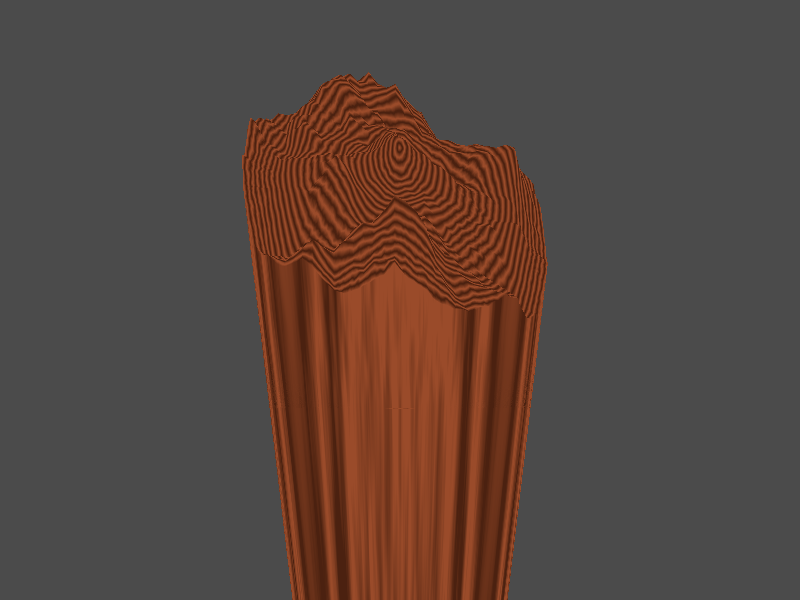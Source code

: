 // Persistence Of Vision raytracer version 3.5 sample file.
// File by Dan Farmer
// Broken dowel, uses clipped heightfields and heightfield as a clipping
// object to create the fractured end of the dowel.  Uses a Fractint
// "plasma cloud" image for the heightfield.  (just about any size will do).
//
// -w320 -h240
// -w800 -h600 +a0.3

global_settings { assumed_gamma 2.2 }

#include "colors.inc"
#include "textures.inc"
#include "shapes.inc"
#include "stones.inc"

camera {
   location <0, 6, -6>
   direction <0, 0, 2>
   right <1.333, 0, 0>
   look_at <0, 0, 0>
}

#declare Column_Texture = texture {
   pigment {
      DMFWood1                  // (or whatever its called now)
      scale <0.75, 0.75, 1>     // smaller rings
      rotate 89.85*x            // turn it so the rings are (almost) up
   }

   finish {
      ambient 0.1
      diffuse 0.55
   }
}

// Note: using the HF_Image declaration gives an Exception 17. Why?
#declare HF_Image = height_field { png "plasma2.png" }

#declare HF_Translate = <-0.5, 0, -0.5>;
#declare HF_Roughness = 2;
#declare HF_Scale = <6, HF_Roughness, 6>;

union {
    // This first object is a heightfield clipped to a round disk shape
    // and is used for the "end cap" for the cylinder object that follows.
    height_field {
       png "plasma2.png"
       translate HF_Translate
       scale HF_Scale

       clipped_by { object { Cylinder_Y } }
       texture { Column_Texture }
    }

    // This is essentially the inverse of the above shape; a cylinder that
    // has been clipped by the same heightfield as used to create the cap
    // above.  This yeilds a cylinder with a jaggy edge that mates with
    // the clipped heightfield.  Note that this cylinder, while it starts
    // life with an infinate length, will now be clipped on both the top
    // and the bottom to the same length as the heightfield height.
    object {
        Cylinder_Y
        clipped_by {
            height_field {
                png "plasma2.png"
                translate HF_Translate
                scale HF_Scale
            }
        }
        texture { Column_Texture }
    }
    // Now we've gotta "glue" a disk to the underside of the cylinder
    // so that the object can be made longer.  Overall object height
    // will be HF_Roughness + the Y scale used below.
    object {
        object { Disk_Y translate -1*y }
        texture { Column_Texture }
        scale <1, 3, 1>
    }
}

sphere { <0, 0, 0>, 100000
   hollow on
   pigment { Gray30 }
   finish { ambient 0.75}
}

light_source { <10, 50, 1> color Gray30 }
light_source { <60, 50, -100> color red 1 green 1 blue 1 }
